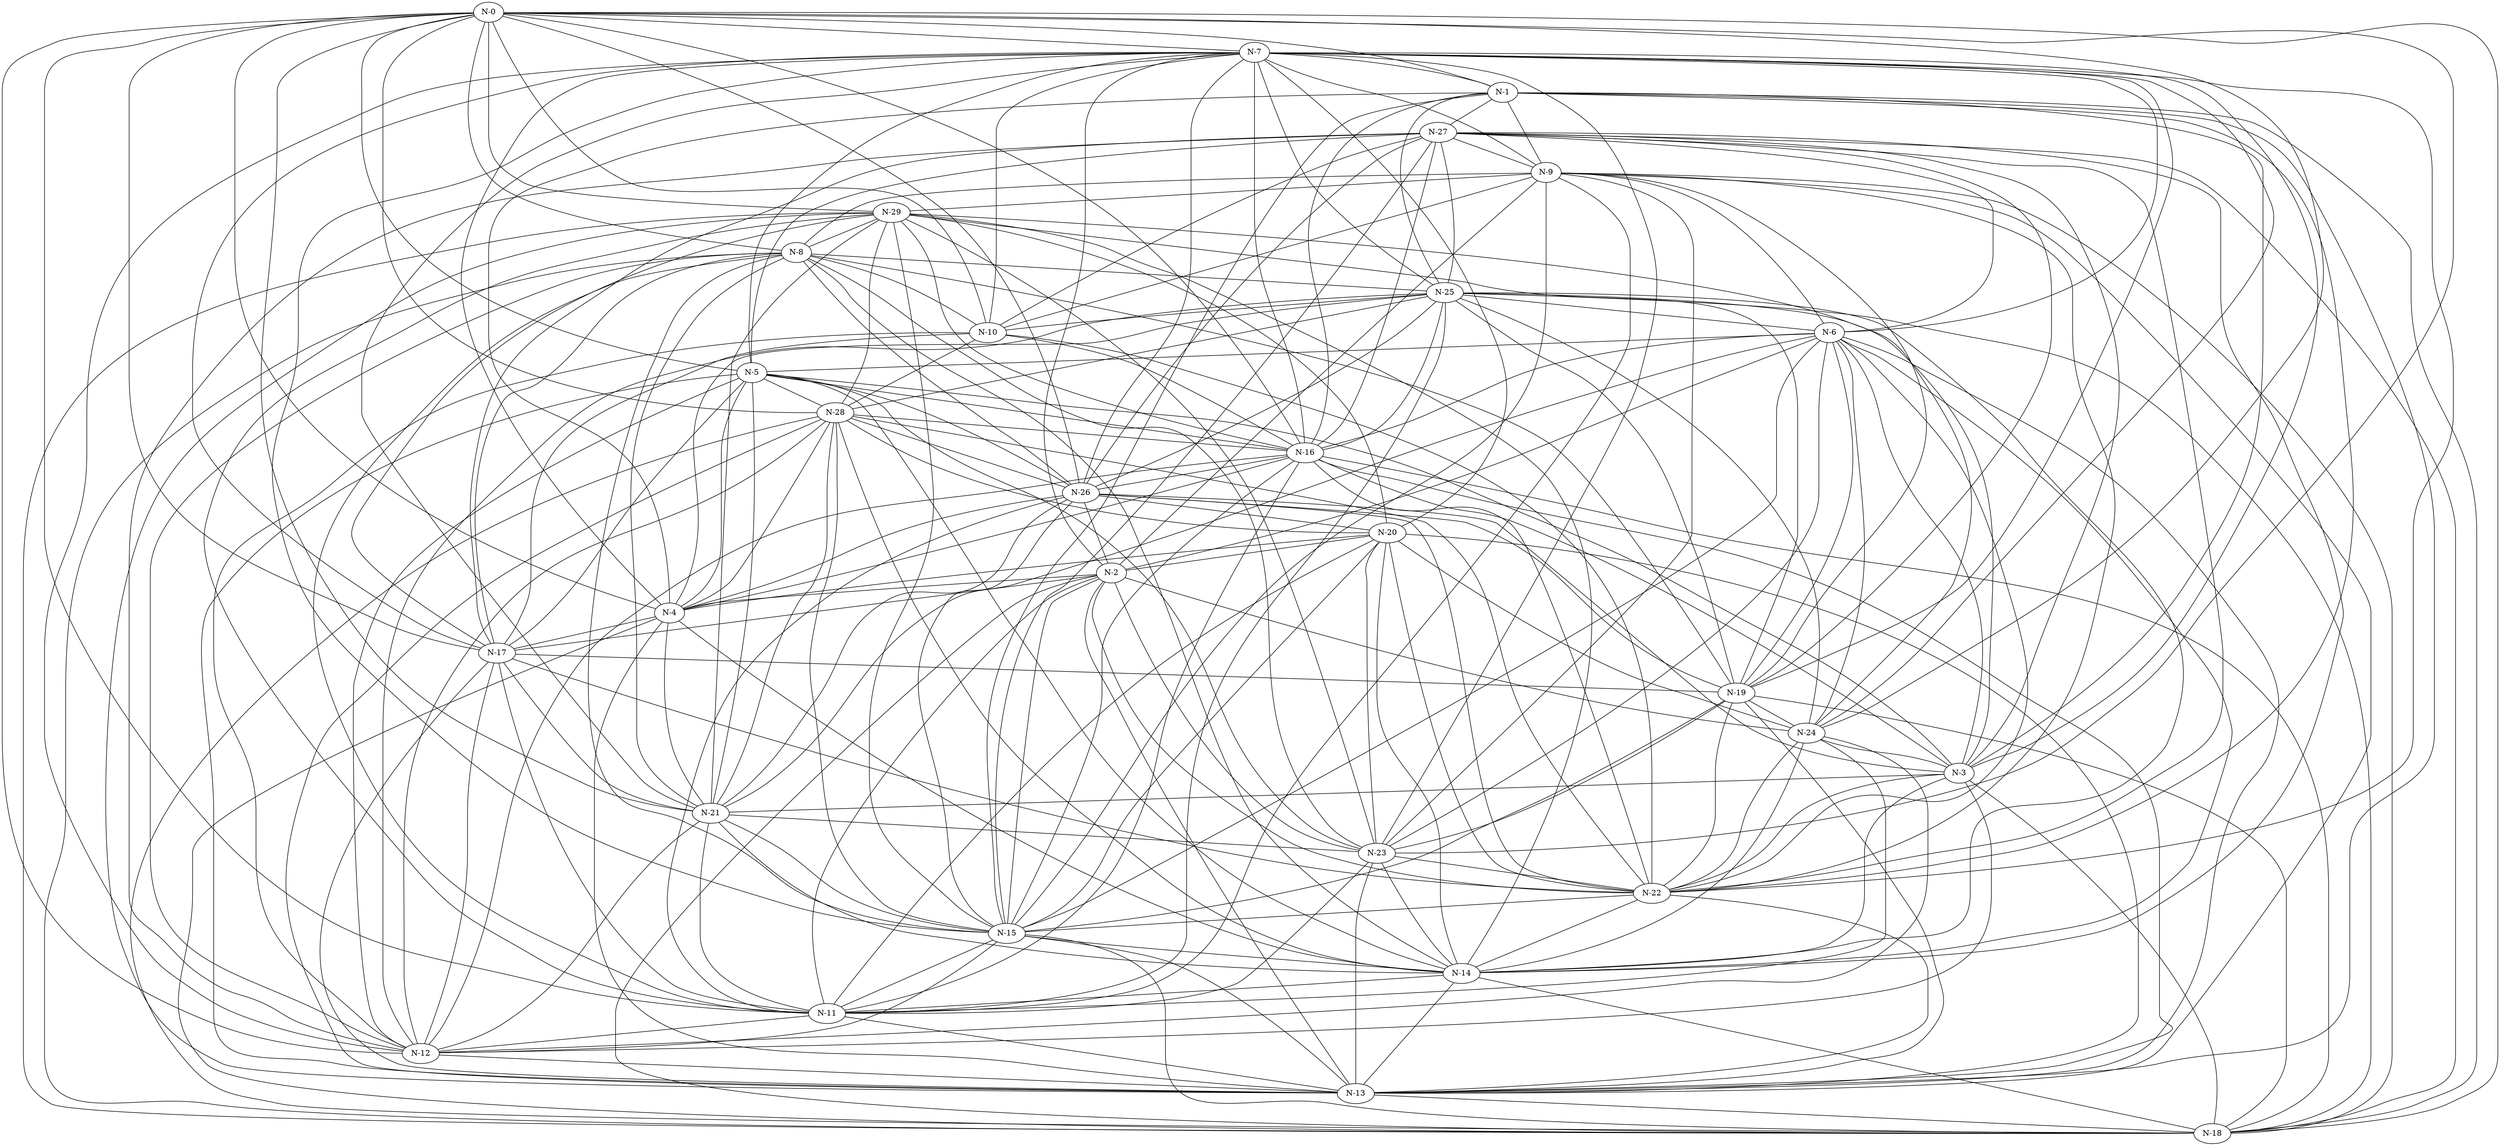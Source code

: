 graph G {
    "N-0";
    "N-1";
    "N-2";
    "N-3";
    "N-4";
    "N-5";
    "N-6";
    "N-7";
    "N-8";
    "N-9";
    "N-10";
    "N-11";
    "N-12";
    "N-13";
    "N-14";
    "N-15";
    "N-16";
    "N-17";
    "N-18";
    "N-19";
    "N-20";
    "N-21";
    "N-22";
    "N-23";
    "N-24";
    "N-25";
    "N-26";
    "N-27";
    "N-28";
    "N-29";
    "N-0" -- "N-10";
    "N-0" -- "N-7";
    "N-0" -- "N-11";
    "N-0" -- "N-18";
    "N-0" -- "N-24";
    "N-0" -- "N-21";
    "N-0" -- "N-16";
    "N-0" -- "N-29";
    "N-1" -- "N-27";
    "N-1" -- "N-16";
    "N-1" -- "N-4";
    "N-1" -- "N-25";
    "N-1" -- "N-18";
    "N-1" -- "N-0";
    "N-1" -- "N-3";
    "N-1" -- "N-15";
    "N-2" -- "N-26";
    "N-2" -- "N-23";
    "N-2" -- "N-13";
    "N-2" -- "N-9";
    "N-2" -- "N-18";
    "N-2" -- "N-6";
    "N-2" -- "N-4";
    "N-3" -- "N-27";
    "N-3" -- "N-14";
    "N-3" -- "N-21";
    "N-3" -- "N-6";
    "N-3" -- "N-7";
    "N-3" -- "N-26";
    "N-3" -- "N-5";
    "N-3" -- "N-25";
    "N-3" -- "N-16";
    "N-4" -- "N-14";
    "N-4" -- "N-16";
    "N-4" -- "N-17";
    "N-4" -- "N-0";
    "N-4" -- "N-13";
    "N-4" -- "N-20";
    "N-4" -- "N-28";
    "N-4" -- "N-25";
    "N-4" -- "N-5";
    "N-5" -- "N-13";
    "N-5" -- "N-23";
    "N-5" -- "N-28";
    "N-5" -- "N-14";
    "N-5" -- "N-27";
    "N-5" -- "N-0";
    "N-5" -- "N-12";
    "N-5" -- "N-7";
    "N-5" -- "N-21";
    "N-6" -- "N-19";
    "N-6" -- "N-27";
    "N-6" -- "N-13";
    "N-6" -- "N-21";
    "N-6" -- "N-9";
    "N-6" -- "N-24";
    "N-6" -- "N-14";
    "N-6" -- "N-7";
    "N-6" -- "N-5";
    "N-7" -- "N-16";
    "N-7" -- "N-15";
    "N-7" -- "N-1";
    "N-7" -- "N-24";
    "N-7" -- "N-23";
    "N-7" -- "N-26";
    "N-7" -- "N-10";
    "N-7" -- "N-25";
    "N-7" -- "N-12";
    "N-7" -- "N-4";
    "N-7" -- "N-2";
    "N-7" -- "N-9";
    "N-8" -- "N-10";
    "N-8" -- "N-0";
    "N-8" -- "N-9";
    "N-8" -- "N-25";
    "N-8" -- "N-14";
    "N-8" -- "N-12";
    "N-8" -- "N-11";
    "N-8" -- "N-21";
    "N-8" -- "N-15";
    "N-9" -- "N-29";
    "N-9" -- "N-13";
    "N-9" -- "N-11";
    "N-9" -- "N-18";
    "N-9" -- "N-1";
    "N-9" -- "N-10";
    "N-9" -- "N-22";
    "N-10" -- "N-17";
    "N-10" -- "N-16";
    "N-10" -- "N-22";
    "N-10" -- "N-27";
    "N-10" -- "N-12";
    "N-10" -- "N-28";
    "N-11" -- "N-17";
    "N-11" -- "N-24";
    "N-11" -- "N-15";
    "N-11" -- "N-26";
    "N-11" -- "N-23";
    "N-11" -- "N-2";
    "N-11" -- "N-12";
    "N-11" -- "N-21";
    "N-11" -- "N-16";
    "N-11" -- "N-29";
    "N-12" -- "N-21";
    "N-12" -- "N-28";
    "N-12" -- "N-3";
    "N-12" -- "N-16";
    "N-12" -- "N-24";
    "N-12" -- "N-0";
    "N-12" -- "N-13";
    "N-12" -- "N-15";
    "N-12" -- "N-25";
    "N-13" -- "N-23";
    "N-13" -- "N-11";
    "N-13" -- "N-18";
    "N-13" -- "N-29";
    "N-13" -- "N-19";
    "N-13" -- "N-14";
    "N-13" -- "N-15";
    "N-13" -- "N-16";
    "N-13" -- "N-1";
    "N-13" -- "N-17";
    "N-14" -- "N-27";
    "N-14" -- "N-18";
    "N-14" -- "N-23";
    "N-14" -- "N-29";
    "N-14" -- "N-20";
    "N-14" -- "N-24";
    "N-14" -- "N-11";
    "N-14" -- "N-21";
    "N-14" -- "N-25";
    "N-15" -- "N-21";
    "N-15" -- "N-28";
    "N-15" -- "N-2";
    "N-15" -- "N-6";
    "N-15" -- "N-18";
    "N-15" -- "N-26";
    "N-15" -- "N-9";
    "N-15" -- "N-14";
    "N-15" -- "N-16";
    "N-16" -- "N-25";
    "N-16" -- "N-22";
    "N-16" -- "N-5";
    "N-16" -- "N-26";
    "N-16" -- "N-6";
    "N-16" -- "N-27";
    "N-17" -- "N-19";
    "N-17" -- "N-8";
    "N-17" -- "N-0";
    "N-17" -- "N-5";
    "N-17" -- "N-12";
    "N-17" -- "N-7";
    "N-17" -- "N-2";
    "N-18" -- "N-3";
    "N-18" -- "N-19";
    "N-18" -- "N-4";
    "N-18" -- "N-28";
    "N-18" -- "N-25";
    "N-18" -- "N-16";
    "N-18" -- "N-8";
    "N-19" -- "N-7";
    "N-19" -- "N-15";
    "N-19" -- "N-9";
    "N-19" -- "N-8";
    "N-19" -- "N-24";
    "N-19" -- "N-22";
    "N-19" -- "N-23";
    "N-19" -- "N-27";
    "N-19" -- "N-25";
    "N-20" -- "N-28";
    "N-20" -- "N-22";
    "N-20" -- "N-2";
    "N-20" -- "N-13";
    "N-20" -- "N-11";
    "N-20" -- "N-7";
    "N-20" -- "N-23";
    "N-20" -- "N-24";
    "N-20" -- "N-29";
    "N-20" -- "N-15";
    "N-21" -- "N-26";
    "N-21" -- "N-23";
    "N-21" -- "N-7";
    "N-21" -- "N-28";
    "N-21" -- "N-4";
    "N-21" -- "N-17";
    "N-22" -- "N-14";
    "N-22" -- "N-7";
    "N-22" -- "N-28";
    "N-22" -- "N-1";
    "N-22" -- "N-15";
    "N-22" -- "N-3";
    "N-22" -- "N-13";
    "N-22" -- "N-6";
    "N-22" -- "N-2";
    "N-22" -- "N-26";
    "N-22" -- "N-24";
    "N-22" -- "N-17";
    "N-23" -- "N-22";
    "N-23" -- "N-0";
    "N-23" -- "N-6";
    "N-23" -- "N-9";
    "N-23" -- "N-8";
    "N-24" -- "N-2";
    "N-24" -- "N-3";
    "N-25" -- "N-11";
    "N-25" -- "N-27";
    "N-25" -- "N-6";
    "N-25" -- "N-24";
    "N-25" -- "N-28";
    "N-25" -- "N-26";
    "N-25" -- "N-10";
    "N-26" -- "N-0";
    "N-26" -- "N-28";
    "N-26" -- "N-27";
    "N-26" -- "N-20";
    "N-26" -- "N-5";
    "N-26" -- "N-4";
    "N-26" -- "N-19";
    "N-26" -- "N-8";
    "N-27" -- "N-9";
    "N-27" -- "N-15";
    "N-27" -- "N-12";
    "N-27" -- "N-18";
    "N-27" -- "N-22";
    "N-27" -- "N-17";
    "N-28" -- "N-16";
    "N-28" -- "N-13";
    "N-28" -- "N-14";
    "N-28" -- "N-0";
    "N-28" -- "N-29";
    "N-29" -- "N-17";
    "N-29" -- "N-16";
    "N-29" -- "N-19";
    "N-29" -- "N-21";
    "N-29" -- "N-15";
    "N-29" -- "N-23";
    "N-29" -- "N-18";
    "N-29" -- "N-24";
    "N-29" -- "N-8";
}
